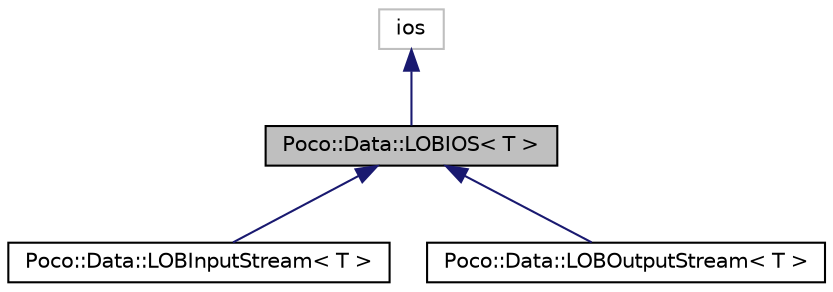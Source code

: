 digraph "Poco::Data::LOBIOS&lt; T &gt;"
{
 // LATEX_PDF_SIZE
  edge [fontname="Helvetica",fontsize="10",labelfontname="Helvetica",labelfontsize="10"];
  node [fontname="Helvetica",fontsize="10",shape=record];
  Node1 [label="Poco::Data::LOBIOS\< T \>",height=0.2,width=0.4,color="black", fillcolor="grey75", style="filled", fontcolor="black",tooltip=" "];
  Node2 -> Node1 [dir="back",color="midnightblue",fontsize="10",style="solid",fontname="Helvetica"];
  Node2 [label="ios",height=0.2,width=0.4,color="grey75", fillcolor="white", style="filled",tooltip=" "];
  Node1 -> Node3 [dir="back",color="midnightblue",fontsize="10",style="solid",fontname="Helvetica"];
  Node3 [label="Poco::Data::LOBInputStream\< T \>",height=0.2,width=0.4,color="black", fillcolor="white", style="filled",URL="$classPoco_1_1Data_1_1LOBInputStream.html",tooltip="An input stream for reading from a LOB."];
  Node1 -> Node4 [dir="back",color="midnightblue",fontsize="10",style="solid",fontname="Helvetica"];
  Node4 [label="Poco::Data::LOBOutputStream\< T \>",height=0.2,width=0.4,color="black", fillcolor="white", style="filled",URL="$classPoco_1_1Data_1_1LOBOutputStream.html",tooltip="An output stream for writing to a LOB."];
}
